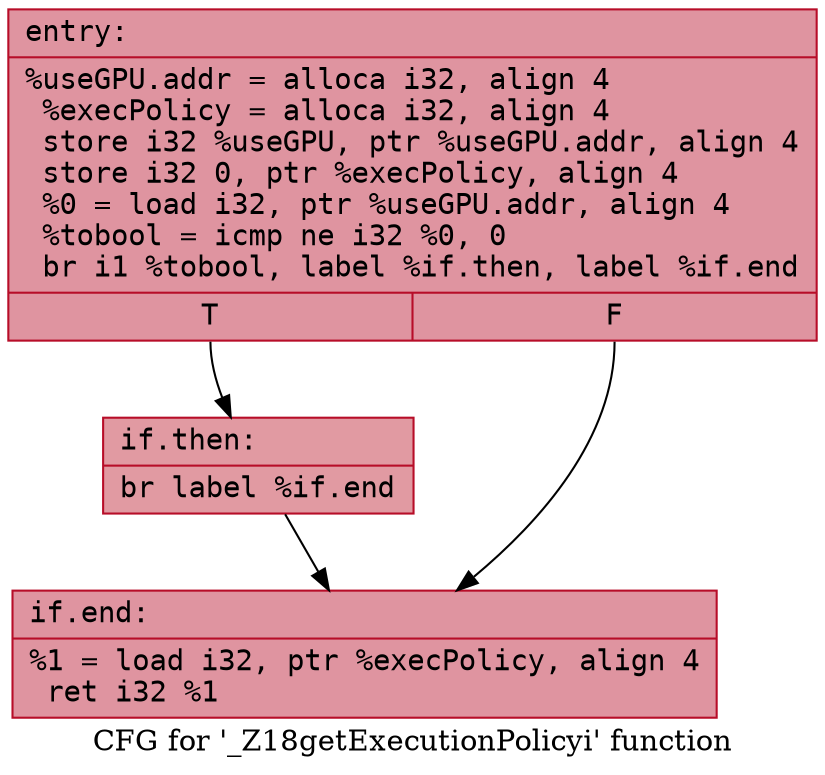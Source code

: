 digraph "CFG for '_Z18getExecutionPolicyi' function" {
	label="CFG for '_Z18getExecutionPolicyi' function";

	Node0x5617e7d38000 [shape=record,color="#b70d28ff", style=filled, fillcolor="#b70d2870" fontname="Courier",label="{entry:\l|  %useGPU.addr = alloca i32, align 4\l  %execPolicy = alloca i32, align 4\l  store i32 %useGPU, ptr %useGPU.addr, align 4\l  store i32 0, ptr %execPolicy, align 4\l  %0 = load i32, ptr %useGPU.addr, align 4\l  %tobool = icmp ne i32 %0, 0\l  br i1 %tobool, label %if.then, label %if.end\l|{<s0>T|<s1>F}}"];
	Node0x5617e7d38000:s0 -> Node0x5617e7d38250[tooltip="entry -> if.then\nProbability 62.50%" ];
	Node0x5617e7d38000:s1 -> Node0x5617e7d382c0[tooltip="entry -> if.end\nProbability 37.50%" ];
	Node0x5617e7d38250 [shape=record,color="#b70d28ff", style=filled, fillcolor="#bb1b2c70" fontname="Courier",label="{if.then:\l|  br label %if.end\l}"];
	Node0x5617e7d38250 -> Node0x5617e7d382c0[tooltip="if.then -> if.end\nProbability 100.00%" ];
	Node0x5617e7d382c0 [shape=record,color="#b70d28ff", style=filled, fillcolor="#b70d2870" fontname="Courier",label="{if.end:\l|  %1 = load i32, ptr %execPolicy, align 4\l  ret i32 %1\l}"];
}
